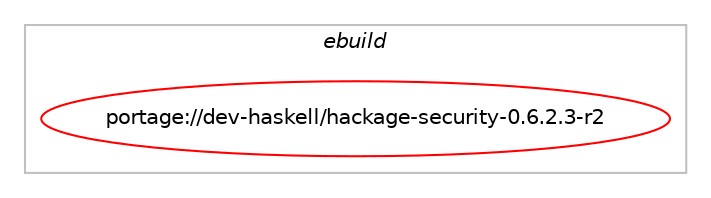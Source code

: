 digraph prolog {

# *************
# Graph options
# *************

newrank=true;
concentrate=true;
compound=true;
graph [rankdir=LR,fontname=Helvetica,fontsize=10,ranksep=1.5];#, ranksep=2.5, nodesep=0.2];
edge  [arrowhead=vee];
node  [fontname=Helvetica,fontsize=10];

# **********
# The ebuild
# **********

subgraph cluster_leftcol {
color=gray;
label=<<i>ebuild</i>>;
id [label="portage://dev-haskell/hackage-security-0.6.2.3-r2", color=red, width=4, href="../dev-haskell/hackage-security-0.6.2.3-r2.svg"];
}

# ****************
# The dependencies
# ****************

subgraph cluster_midcol {
color=gray;
label=<<i>dependencies</i>>;
subgraph cluster_compile {
fillcolor="#eeeeee";
style=filled;
label=<<i>compile</i>>;
# *** BEGIN UNKNOWN DEPENDENCY TYPE (TODO) ***
# id -> equal(any_of_group([all_of_group([package_dependency(portage://dev-haskell/hackage-security-0.6.2.3-r2,install,no,dev-haskell,network,greaterequal,[2.6,,,2.6],[],[]),package_dependency(portage://dev-haskell/hackage-security-0.6.2.3-r2,install,no,dev-haskell,network,smaller,[2.9,,,2.9],[],[])]),all_of_group([package_dependency(portage://dev-haskell/hackage-security-0.6.2.3-r2,install,no,dev-haskell,network,greaterequal,[3.0,,,3.0],[],[]),package_dependency(portage://dev-haskell/hackage-security-0.6.2.3-r2,install,no,dev-haskell,network,smaller,[3.2,,,3.2],[],[])])]))
# *** END UNKNOWN DEPENDENCY TYPE (TODO) ***

# *** BEGIN UNKNOWN DEPENDENCY TYPE (TODO) ***
# id -> equal(use_conditional_group(positive,hscolour,portage://dev-haskell/hackage-security-0.6.2.3-r2,[package_dependency(portage://dev-haskell/hackage-security-0.6.2.3-r2,install,no,dev-haskell,hscolour,none,[,,],[],[])]))
# *** END UNKNOWN DEPENDENCY TYPE (TODO) ***

# *** BEGIN UNKNOWN DEPENDENCY TYPE (TODO) ***
# id -> equal(use_conditional_group(positive,lukko,portage://dev-haskell/hackage-security-0.6.2.3-r2,[package_dependency(portage://dev-haskell/hackage-security-0.6.2.3-r2,install,no,dev-haskell,lukko,greaterequal,[0.1,,,0.1],any_same_slot,[use(optenable(profile),none)]),package_dependency(portage://dev-haskell/hackage-security-0.6.2.3-r2,install,no,dev-haskell,lukko,smaller,[0.2,,,0.2],any_same_slot,[use(optenable(profile),none)])]))
# *** END UNKNOWN DEPENDENCY TYPE (TODO) ***

# *** BEGIN UNKNOWN DEPENDENCY TYPE (TODO) ***
# id -> equal(package_dependency(portage://dev-haskell/hackage-security-0.6.2.3-r2,install,no,dev-haskell,base16-bytestring,greaterequal,[0.1.1,,,0.1.1],any_same_slot,[use(optenable(profile),none)]))
# *** END UNKNOWN DEPENDENCY TYPE (TODO) ***

# *** BEGIN UNKNOWN DEPENDENCY TYPE (TODO) ***
# id -> equal(package_dependency(portage://dev-haskell/hackage-security-0.6.2.3-r2,install,no,dev-haskell,base16-bytestring,smaller,[1.1,,,1.1],any_same_slot,[use(optenable(profile),none)]))
# *** END UNKNOWN DEPENDENCY TYPE (TODO) ***

# *** BEGIN UNKNOWN DEPENDENCY TYPE (TODO) ***
# id -> equal(package_dependency(portage://dev-haskell/hackage-security-0.6.2.3-r2,install,no,dev-haskell,base64-bytestring,greaterequal,[1.0,,,1.0],any_same_slot,[use(optenable(profile),none)]))
# *** END UNKNOWN DEPENDENCY TYPE (TODO) ***

# *** BEGIN UNKNOWN DEPENDENCY TYPE (TODO) ***
# id -> equal(package_dependency(portage://dev-haskell/hackage-security-0.6.2.3-r2,install,no,dev-haskell,base64-bytestring,smaller,[1.3,,,1.3],any_same_slot,[use(optenable(profile),none)]))
# *** END UNKNOWN DEPENDENCY TYPE (TODO) ***

# *** BEGIN UNKNOWN DEPENDENCY TYPE (TODO) ***
# id -> equal(package_dependency(portage://dev-haskell/hackage-security-0.6.2.3-r2,install,no,dev-haskell,cabal,greaterequal,[3.0.0.0,,,3.0.0.0],[],[]))
# *** END UNKNOWN DEPENDENCY TYPE (TODO) ***

# *** BEGIN UNKNOWN DEPENDENCY TYPE (TODO) ***
# id -> equal(package_dependency(portage://dev-haskell/hackage-security-0.6.2.3-r2,install,no,dev-haskell,cryptohash-sha256,greaterequal,[0.11,,,0.11],any_same_slot,[use(optenable(profile),none)]))
# *** END UNKNOWN DEPENDENCY TYPE (TODO) ***

# *** BEGIN UNKNOWN DEPENDENCY TYPE (TODO) ***
# id -> equal(package_dependency(portage://dev-haskell/hackage-security-0.6.2.3-r2,install,no,dev-haskell,cryptohash-sha256,smaller,[0.12,,,0.12],any_same_slot,[use(optenable(profile),none)]))
# *** END UNKNOWN DEPENDENCY TYPE (TODO) ***

# *** BEGIN UNKNOWN DEPENDENCY TYPE (TODO) ***
# id -> equal(package_dependency(portage://dev-haskell/hackage-security-0.6.2.3-r2,install,no,dev-haskell,ed25519,greaterequal,[0.0,,,0.0],any_same_slot,[use(optenable(profile),none)]))
# *** END UNKNOWN DEPENDENCY TYPE (TODO) ***

# *** BEGIN UNKNOWN DEPENDENCY TYPE (TODO) ***
# id -> equal(package_dependency(portage://dev-haskell/hackage-security-0.6.2.3-r2,install,no,dev-haskell,ed25519,smaller,[0.1,,,0.1],any_same_slot,[use(optenable(profile),none)]))
# *** END UNKNOWN DEPENDENCY TYPE (TODO) ***

# *** BEGIN UNKNOWN DEPENDENCY TYPE (TODO) ***
# id -> equal(package_dependency(portage://dev-haskell/hackage-security-0.6.2.3-r2,install,no,dev-haskell,network,none,[,,],any_same_slot,[use(optenable(profile),none)]))
# *** END UNKNOWN DEPENDENCY TYPE (TODO) ***

# *** BEGIN UNKNOWN DEPENDENCY TYPE (TODO) ***
# id -> equal(package_dependency(portage://dev-haskell/hackage-security-0.6.2.3-r2,install,no,dev-haskell,network-uri,greaterequal,[2.6,,,2.6],any_same_slot,[use(optenable(profile),none)]))
# *** END UNKNOWN DEPENDENCY TYPE (TODO) ***

# *** BEGIN UNKNOWN DEPENDENCY TYPE (TODO) ***
# id -> equal(package_dependency(portage://dev-haskell/hackage-security-0.6.2.3-r2,install,no,dev-haskell,network-uri,smaller,[2.7,,,2.7],any_same_slot,[use(optenable(profile),none)]))
# *** END UNKNOWN DEPENDENCY TYPE (TODO) ***

# *** BEGIN UNKNOWN DEPENDENCY TYPE (TODO) ***
# id -> equal(package_dependency(portage://dev-haskell/hackage-security-0.6.2.3-r2,install,no,dev-haskell,parsec,greaterequal,[3.1,,,3.1],any_same_slot,[use(optenable(profile),none)]))
# *** END UNKNOWN DEPENDENCY TYPE (TODO) ***

# *** BEGIN UNKNOWN DEPENDENCY TYPE (TODO) ***
# id -> equal(package_dependency(portage://dev-haskell/hackage-security-0.6.2.3-r2,install,no,dev-haskell,parsec,smaller,[3.2,,,3.2],any_same_slot,[use(optenable(profile),none)]))
# *** END UNKNOWN DEPENDENCY TYPE (TODO) ***

# *** BEGIN UNKNOWN DEPENDENCY TYPE (TODO) ***
# id -> equal(package_dependency(portage://dev-haskell/hackage-security-0.6.2.3-r2,install,no,dev-haskell,tar,greaterequal,[0.5,,,0.5],any_same_slot,[use(optenable(profile),none)]))
# *** END UNKNOWN DEPENDENCY TYPE (TODO) ***

# *** BEGIN UNKNOWN DEPENDENCY TYPE (TODO) ***
# id -> equal(package_dependency(portage://dev-haskell/hackage-security-0.6.2.3-r2,install,no,dev-haskell,tar,smaller,[0.6,,,0.6],any_same_slot,[use(optenable(profile),none)]))
# *** END UNKNOWN DEPENDENCY TYPE (TODO) ***

# *** BEGIN UNKNOWN DEPENDENCY TYPE (TODO) ***
# id -> equal(package_dependency(portage://dev-haskell/hackage-security-0.6.2.3-r2,install,no,dev-haskell,zlib,greaterequal,[0.5,,,0.5],any_same_slot,[use(optenable(profile),none)]))
# *** END UNKNOWN DEPENDENCY TYPE (TODO) ***

# *** BEGIN UNKNOWN DEPENDENCY TYPE (TODO) ***
# id -> equal(package_dependency(portage://dev-haskell/hackage-security-0.6.2.3-r2,install,no,dev-haskell,zlib,smaller,[0.7,,,0.7],any_same_slot,[use(optenable(profile),none)]))
# *** END UNKNOWN DEPENDENCY TYPE (TODO) ***

# *** BEGIN UNKNOWN DEPENDENCY TYPE (TODO) ***
# id -> equal(package_dependency(portage://dev-haskell/hackage-security-0.6.2.3-r2,install,no,dev-lang,ghc,greaterequal,[8.8.1,,,8.8.1],any_same_slot,[]))
# *** END UNKNOWN DEPENDENCY TYPE (TODO) ***

}
subgraph cluster_compileandrun {
fillcolor="#eeeeee";
style=filled;
label=<<i>compile and run</i>>;
}
subgraph cluster_run {
fillcolor="#eeeeee";
style=filled;
label=<<i>run</i>>;
# *** BEGIN UNKNOWN DEPENDENCY TYPE (TODO) ***
# id -> equal(any_of_group([all_of_group([package_dependency(portage://dev-haskell/hackage-security-0.6.2.3-r2,run,no,dev-haskell,network,greaterequal,[2.6,,,2.6],[],[]),package_dependency(portage://dev-haskell/hackage-security-0.6.2.3-r2,run,no,dev-haskell,network,smaller,[2.9,,,2.9],[],[])]),all_of_group([package_dependency(portage://dev-haskell/hackage-security-0.6.2.3-r2,run,no,dev-haskell,network,greaterequal,[3.0,,,3.0],[],[]),package_dependency(portage://dev-haskell/hackage-security-0.6.2.3-r2,run,no,dev-haskell,network,smaller,[3.2,,,3.2],[],[])])]))
# *** END UNKNOWN DEPENDENCY TYPE (TODO) ***

# *** BEGIN UNKNOWN DEPENDENCY TYPE (TODO) ***
# id -> equal(use_conditional_group(positive,lukko,portage://dev-haskell/hackage-security-0.6.2.3-r2,[package_dependency(portage://dev-haskell/hackage-security-0.6.2.3-r2,run,no,dev-haskell,lukko,greaterequal,[0.1,,,0.1],any_same_slot,[use(optenable(profile),none)]),package_dependency(portage://dev-haskell/hackage-security-0.6.2.3-r2,run,no,dev-haskell,lukko,smaller,[0.2,,,0.2],any_same_slot,[use(optenable(profile),none)])]))
# *** END UNKNOWN DEPENDENCY TYPE (TODO) ***

# *** BEGIN UNKNOWN DEPENDENCY TYPE (TODO) ***
# id -> equal(package_dependency(portage://dev-haskell/hackage-security-0.6.2.3-r2,run,no,dev-haskell,base16-bytestring,greaterequal,[0.1.1,,,0.1.1],any_same_slot,[use(optenable(profile),none)]))
# *** END UNKNOWN DEPENDENCY TYPE (TODO) ***

# *** BEGIN UNKNOWN DEPENDENCY TYPE (TODO) ***
# id -> equal(package_dependency(portage://dev-haskell/hackage-security-0.6.2.3-r2,run,no,dev-haskell,base16-bytestring,smaller,[1.1,,,1.1],any_same_slot,[use(optenable(profile),none)]))
# *** END UNKNOWN DEPENDENCY TYPE (TODO) ***

# *** BEGIN UNKNOWN DEPENDENCY TYPE (TODO) ***
# id -> equal(package_dependency(portage://dev-haskell/hackage-security-0.6.2.3-r2,run,no,dev-haskell,base64-bytestring,greaterequal,[1.0,,,1.0],any_same_slot,[use(optenable(profile),none)]))
# *** END UNKNOWN DEPENDENCY TYPE (TODO) ***

# *** BEGIN UNKNOWN DEPENDENCY TYPE (TODO) ***
# id -> equal(package_dependency(portage://dev-haskell/hackage-security-0.6.2.3-r2,run,no,dev-haskell,base64-bytestring,smaller,[1.3,,,1.3],any_same_slot,[use(optenable(profile),none)]))
# *** END UNKNOWN DEPENDENCY TYPE (TODO) ***

# *** BEGIN UNKNOWN DEPENDENCY TYPE (TODO) ***
# id -> equal(package_dependency(portage://dev-haskell/hackage-security-0.6.2.3-r2,run,no,dev-haskell,cryptohash-sha256,greaterequal,[0.11,,,0.11],any_same_slot,[use(optenable(profile),none)]))
# *** END UNKNOWN DEPENDENCY TYPE (TODO) ***

# *** BEGIN UNKNOWN DEPENDENCY TYPE (TODO) ***
# id -> equal(package_dependency(portage://dev-haskell/hackage-security-0.6.2.3-r2,run,no,dev-haskell,cryptohash-sha256,smaller,[0.12,,,0.12],any_same_slot,[use(optenable(profile),none)]))
# *** END UNKNOWN DEPENDENCY TYPE (TODO) ***

# *** BEGIN UNKNOWN DEPENDENCY TYPE (TODO) ***
# id -> equal(package_dependency(portage://dev-haskell/hackage-security-0.6.2.3-r2,run,no,dev-haskell,ed25519,greaterequal,[0.0,,,0.0],any_same_slot,[use(optenable(profile),none)]))
# *** END UNKNOWN DEPENDENCY TYPE (TODO) ***

# *** BEGIN UNKNOWN DEPENDENCY TYPE (TODO) ***
# id -> equal(package_dependency(portage://dev-haskell/hackage-security-0.6.2.3-r2,run,no,dev-haskell,ed25519,smaller,[0.1,,,0.1],any_same_slot,[use(optenable(profile),none)]))
# *** END UNKNOWN DEPENDENCY TYPE (TODO) ***

# *** BEGIN UNKNOWN DEPENDENCY TYPE (TODO) ***
# id -> equal(package_dependency(portage://dev-haskell/hackage-security-0.6.2.3-r2,run,no,dev-haskell,network,none,[,,],any_same_slot,[use(optenable(profile),none)]))
# *** END UNKNOWN DEPENDENCY TYPE (TODO) ***

# *** BEGIN UNKNOWN DEPENDENCY TYPE (TODO) ***
# id -> equal(package_dependency(portage://dev-haskell/hackage-security-0.6.2.3-r2,run,no,dev-haskell,network-uri,greaterequal,[2.6,,,2.6],any_same_slot,[use(optenable(profile),none)]))
# *** END UNKNOWN DEPENDENCY TYPE (TODO) ***

# *** BEGIN UNKNOWN DEPENDENCY TYPE (TODO) ***
# id -> equal(package_dependency(portage://dev-haskell/hackage-security-0.6.2.3-r2,run,no,dev-haskell,network-uri,smaller,[2.7,,,2.7],any_same_slot,[use(optenable(profile),none)]))
# *** END UNKNOWN DEPENDENCY TYPE (TODO) ***

# *** BEGIN UNKNOWN DEPENDENCY TYPE (TODO) ***
# id -> equal(package_dependency(portage://dev-haskell/hackage-security-0.6.2.3-r2,run,no,dev-haskell,parsec,greaterequal,[3.1,,,3.1],any_same_slot,[use(optenable(profile),none)]))
# *** END UNKNOWN DEPENDENCY TYPE (TODO) ***

# *** BEGIN UNKNOWN DEPENDENCY TYPE (TODO) ***
# id -> equal(package_dependency(portage://dev-haskell/hackage-security-0.6.2.3-r2,run,no,dev-haskell,parsec,smaller,[3.2,,,3.2],any_same_slot,[use(optenable(profile),none)]))
# *** END UNKNOWN DEPENDENCY TYPE (TODO) ***

# *** BEGIN UNKNOWN DEPENDENCY TYPE (TODO) ***
# id -> equal(package_dependency(portage://dev-haskell/hackage-security-0.6.2.3-r2,run,no,dev-haskell,tar,greaterequal,[0.5,,,0.5],any_same_slot,[use(optenable(profile),none)]))
# *** END UNKNOWN DEPENDENCY TYPE (TODO) ***

# *** BEGIN UNKNOWN DEPENDENCY TYPE (TODO) ***
# id -> equal(package_dependency(portage://dev-haskell/hackage-security-0.6.2.3-r2,run,no,dev-haskell,tar,smaller,[0.6,,,0.6],any_same_slot,[use(optenable(profile),none)]))
# *** END UNKNOWN DEPENDENCY TYPE (TODO) ***

# *** BEGIN UNKNOWN DEPENDENCY TYPE (TODO) ***
# id -> equal(package_dependency(portage://dev-haskell/hackage-security-0.6.2.3-r2,run,no,dev-haskell,zlib,greaterequal,[0.5,,,0.5],any_same_slot,[use(optenable(profile),none)]))
# *** END UNKNOWN DEPENDENCY TYPE (TODO) ***

# *** BEGIN UNKNOWN DEPENDENCY TYPE (TODO) ***
# id -> equal(package_dependency(portage://dev-haskell/hackage-security-0.6.2.3-r2,run,no,dev-haskell,zlib,smaller,[0.7,,,0.7],any_same_slot,[use(optenable(profile),none)]))
# *** END UNKNOWN DEPENDENCY TYPE (TODO) ***

# *** BEGIN UNKNOWN DEPENDENCY TYPE (TODO) ***
# id -> equal(package_dependency(portage://dev-haskell/hackage-security-0.6.2.3-r2,run,no,dev-lang,ghc,greaterequal,[8.8.1,,,8.8.1],any_same_slot,[]))
# *** END UNKNOWN DEPENDENCY TYPE (TODO) ***

# *** BEGIN UNKNOWN DEPENDENCY TYPE (TODO) ***
# id -> equal(package_dependency(portage://dev-haskell/hackage-security-0.6.2.3-r2,run,no,dev-lang,ghc,none,[,,],any_same_slot,[use(optenable(profile),none)]))
# *** END UNKNOWN DEPENDENCY TYPE (TODO) ***

}
}

# **************
# The candidates
# **************

subgraph cluster_choices {
rank=same;
color=gray;
label=<<i>candidates</i>>;

}

}

